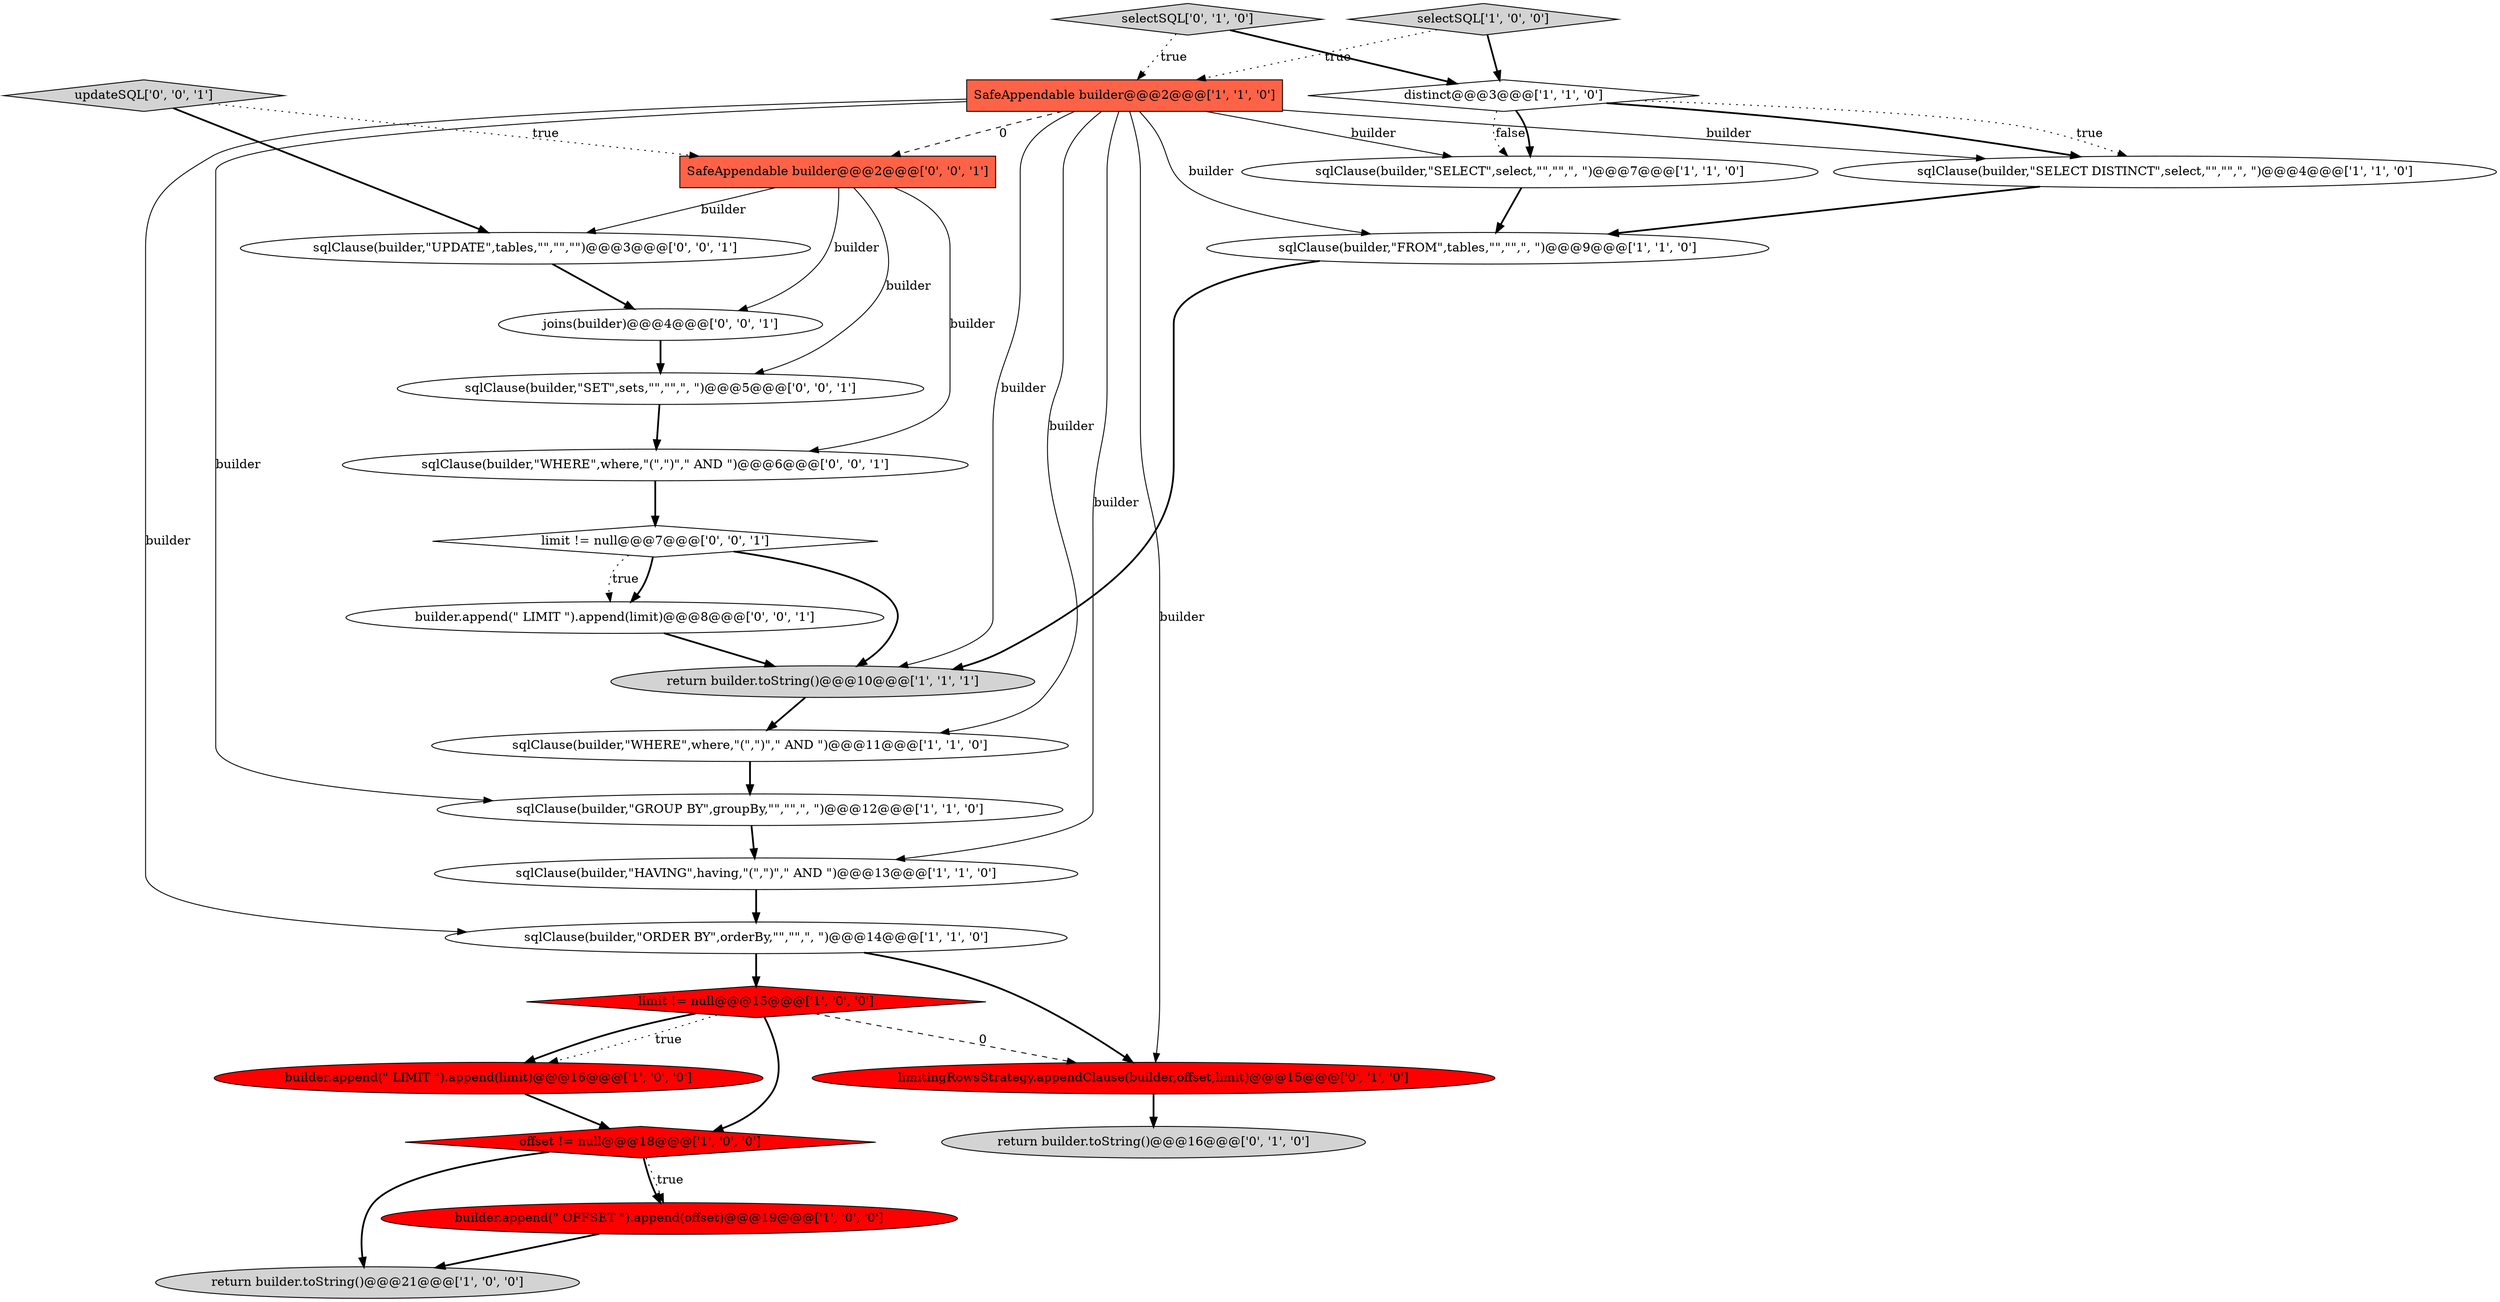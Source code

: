 digraph {
11 [style = filled, label = "sqlClause(builder,\"ORDER BY\",orderBy,\"\",\"\",\", \")@@@14@@@['1', '1', '0']", fillcolor = white, shape = ellipse image = "AAA0AAABBB1BBB"];
7 [style = filled, label = "return builder.toString()@@@10@@@['1', '1', '1']", fillcolor = lightgray, shape = ellipse image = "AAA0AAABBB1BBB"];
13 [style = filled, label = "return builder.toString()@@@21@@@['1', '0', '0']", fillcolor = lightgray, shape = ellipse image = "AAA0AAABBB1BBB"];
17 [style = filled, label = "selectSQL['0', '1', '0']", fillcolor = lightgray, shape = diamond image = "AAA0AAABBB2BBB"];
8 [style = filled, label = "offset != null@@@18@@@['1', '0', '0']", fillcolor = red, shape = diamond image = "AAA1AAABBB1BBB"];
20 [style = filled, label = "updateSQL['0', '0', '1']", fillcolor = lightgray, shape = diamond image = "AAA0AAABBB3BBB"];
15 [style = filled, label = "sqlClause(builder,\"HAVING\",having,\"(\",\")\",\" AND \")@@@13@@@['1', '1', '0']", fillcolor = white, shape = ellipse image = "AAA0AAABBB1BBB"];
14 [style = filled, label = "sqlClause(builder,\"GROUP BY\",groupBy,\"\",\"\",\", \")@@@12@@@['1', '1', '0']", fillcolor = white, shape = ellipse image = "AAA0AAABBB1BBB"];
23 [style = filled, label = "sqlClause(builder,\"UPDATE\",tables,\"\",\"\",\"\")@@@3@@@['0', '0', '1']", fillcolor = white, shape = ellipse image = "AAA0AAABBB3BBB"];
5 [style = filled, label = "selectSQL['1', '0', '0']", fillcolor = lightgray, shape = diamond image = "AAA0AAABBB1BBB"];
9 [style = filled, label = "sqlClause(builder,\"SELECT\",select,\"\",\"\",\", \")@@@7@@@['1', '1', '0']", fillcolor = white, shape = ellipse image = "AAA0AAABBB1BBB"];
26 [style = filled, label = "builder.append(\" LIMIT \").append(limit)@@@8@@@['0', '0', '1']", fillcolor = white, shape = ellipse image = "AAA0AAABBB3BBB"];
6 [style = filled, label = "distinct@@@3@@@['1', '1', '0']", fillcolor = white, shape = diamond image = "AAA0AAABBB1BBB"];
16 [style = filled, label = "limitingRowsStrategy.appendClause(builder,offset,limit)@@@15@@@['0', '1', '0']", fillcolor = red, shape = ellipse image = "AAA1AAABBB2BBB"];
19 [style = filled, label = "limit != null@@@7@@@['0', '0', '1']", fillcolor = white, shape = diamond image = "AAA0AAABBB3BBB"];
25 [style = filled, label = "joins(builder)@@@4@@@['0', '0', '1']", fillcolor = white, shape = ellipse image = "AAA0AAABBB3BBB"];
0 [style = filled, label = "sqlClause(builder,\"WHERE\",where,\"(\",\")\",\" AND \")@@@11@@@['1', '1', '0']", fillcolor = white, shape = ellipse image = "AAA0AAABBB1BBB"];
22 [style = filled, label = "sqlClause(builder,\"WHERE\",where,\"(\",\")\",\" AND \")@@@6@@@['0', '0', '1']", fillcolor = white, shape = ellipse image = "AAA0AAABBB3BBB"];
1 [style = filled, label = "builder.append(\" OFFSET \").append(offset)@@@19@@@['1', '0', '0']", fillcolor = red, shape = ellipse image = "AAA1AAABBB1BBB"];
3 [style = filled, label = "limit != null@@@15@@@['1', '0', '0']", fillcolor = red, shape = diamond image = "AAA1AAABBB1BBB"];
18 [style = filled, label = "return builder.toString()@@@16@@@['0', '1', '0']", fillcolor = lightgray, shape = ellipse image = "AAA0AAABBB2BBB"];
21 [style = filled, label = "sqlClause(builder,\"SET\",sets,\"\",\"\",\", \")@@@5@@@['0', '0', '1']", fillcolor = white, shape = ellipse image = "AAA0AAABBB3BBB"];
2 [style = filled, label = "SafeAppendable builder@@@2@@@['1', '1', '0']", fillcolor = tomato, shape = box image = "AAA0AAABBB1BBB"];
12 [style = filled, label = "sqlClause(builder,\"FROM\",tables,\"\",\"\",\", \")@@@9@@@['1', '1', '0']", fillcolor = white, shape = ellipse image = "AAA0AAABBB1BBB"];
4 [style = filled, label = "builder.append(\" LIMIT \").append(limit)@@@16@@@['1', '0', '0']", fillcolor = red, shape = ellipse image = "AAA1AAABBB1BBB"];
10 [style = filled, label = "sqlClause(builder,\"SELECT DISTINCT\",select,\"\",\"\",\", \")@@@4@@@['1', '1', '0']", fillcolor = white, shape = ellipse image = "AAA0AAABBB1BBB"];
24 [style = filled, label = "SafeAppendable builder@@@2@@@['0', '0', '1']", fillcolor = tomato, shape = box image = "AAA0AAABBB3BBB"];
2->10 [style = solid, label="builder"];
11->16 [style = bold, label=""];
23->25 [style = bold, label=""];
16->18 [style = bold, label=""];
26->7 [style = bold, label=""];
20->24 [style = dotted, label="true"];
17->6 [style = bold, label=""];
22->19 [style = bold, label=""];
24->22 [style = solid, label="builder"];
2->0 [style = solid, label="builder"];
24->21 [style = solid, label="builder"];
24->25 [style = solid, label="builder"];
2->15 [style = solid, label="builder"];
6->9 [style = dotted, label="false"];
3->4 [style = dotted, label="true"];
7->0 [style = bold, label=""];
3->4 [style = bold, label=""];
1->13 [style = bold, label=""];
12->7 [style = bold, label=""];
2->16 [style = solid, label="builder"];
2->7 [style = solid, label="builder"];
6->10 [style = dotted, label="true"];
8->1 [style = dotted, label="true"];
8->1 [style = bold, label=""];
0->14 [style = bold, label=""];
2->14 [style = solid, label="builder"];
15->11 [style = bold, label=""];
5->6 [style = bold, label=""];
20->23 [style = bold, label=""];
11->3 [style = bold, label=""];
2->12 [style = solid, label="builder"];
24->23 [style = solid, label="builder"];
10->12 [style = bold, label=""];
21->22 [style = bold, label=""];
3->8 [style = bold, label=""];
6->10 [style = bold, label=""];
19->26 [style = bold, label=""];
4->8 [style = bold, label=""];
2->9 [style = solid, label="builder"];
14->15 [style = bold, label=""];
17->2 [style = dotted, label="true"];
9->12 [style = bold, label=""];
2->11 [style = solid, label="builder"];
2->24 [style = dashed, label="0"];
6->9 [style = bold, label=""];
19->7 [style = bold, label=""];
25->21 [style = bold, label=""];
3->16 [style = dashed, label="0"];
8->13 [style = bold, label=""];
19->26 [style = dotted, label="true"];
5->2 [style = dotted, label="true"];
}
